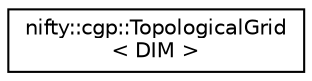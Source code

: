 digraph "Graphical Class Hierarchy"
{
  edge [fontname="Helvetica",fontsize="10",labelfontname="Helvetica",labelfontsize="10"];
  node [fontname="Helvetica",fontsize="10",shape=record];
  rankdir="LR";
  Node1 [label="nifty::cgp::TopologicalGrid\l\< DIM \>",height=0.2,width=0.4,color="black", fillcolor="white", style="filled",URL="$classnifty_1_1cgp_1_1TopologicalGrid.html"];
}
